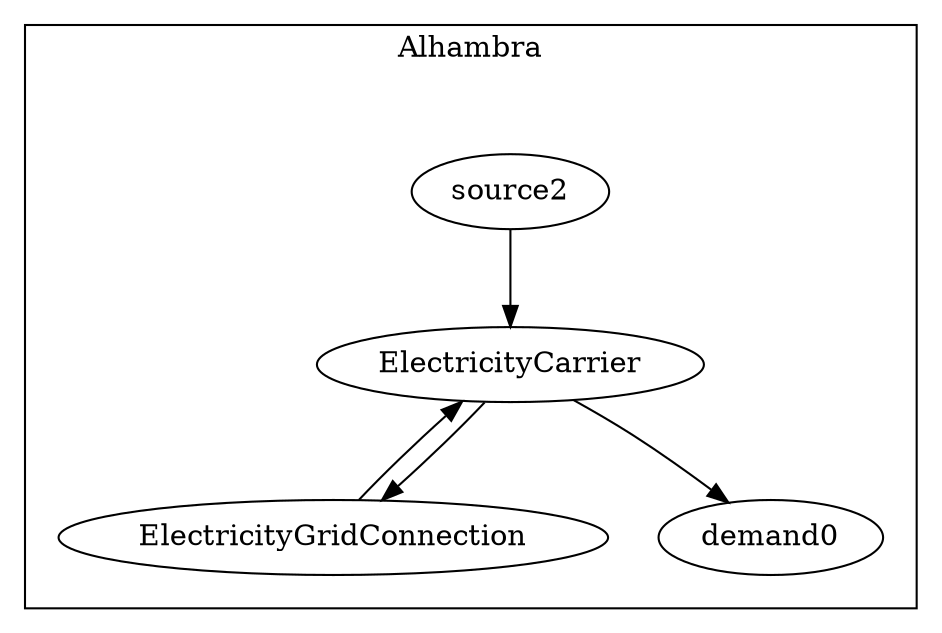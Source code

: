 digraph "MTRESS model" {
	subgraph "cluster_['Alhambra']" {
		graph [label=Alhambra]
		subgraph "cluster_['Alhambra', 'ElectricityCarrier']" {
			graph [color=black label=ElectricityCarrier style=invis]
			"['Alhambra', 'ElectricityCarrier']" [label=ElectricityCarrier]
		}
		subgraph "cluster_['Alhambra', 'ElectricityGridConnection']" {
			graph [color=black label=ElectricityGridConnection style=invis]
			"['Alhambra', 'ElectricityGridConnection']" [label=ElectricityGridConnection]
		}
		subgraph "cluster_['Alhambra', 'source2']" {
			graph [color=black label=source2 style=invis]
			"['Alhambra', 'source2']" [label=source2]
		}
		subgraph "cluster_['Alhambra', 'demand0']" {
			graph [color=black label=demand0 style=invis]
			"['Alhambra', 'demand0']" [label=demand0]
		}
	}
	"['Alhambra', 'ElectricityCarrier']" -> "['Alhambra', 'demand0']" [label="" color=black]
	"['Alhambra', 'ElectricityCarrier']" -> "['Alhambra', 'ElectricityGridConnection']" [label="" color=black]
	"['Alhambra', 'ElectricityGridConnection']" -> "['Alhambra', 'ElectricityCarrier']" [label="" color=black]
	"['Alhambra', 'source2']" -> "['Alhambra', 'ElectricityCarrier']" [label="" color=black]
}
